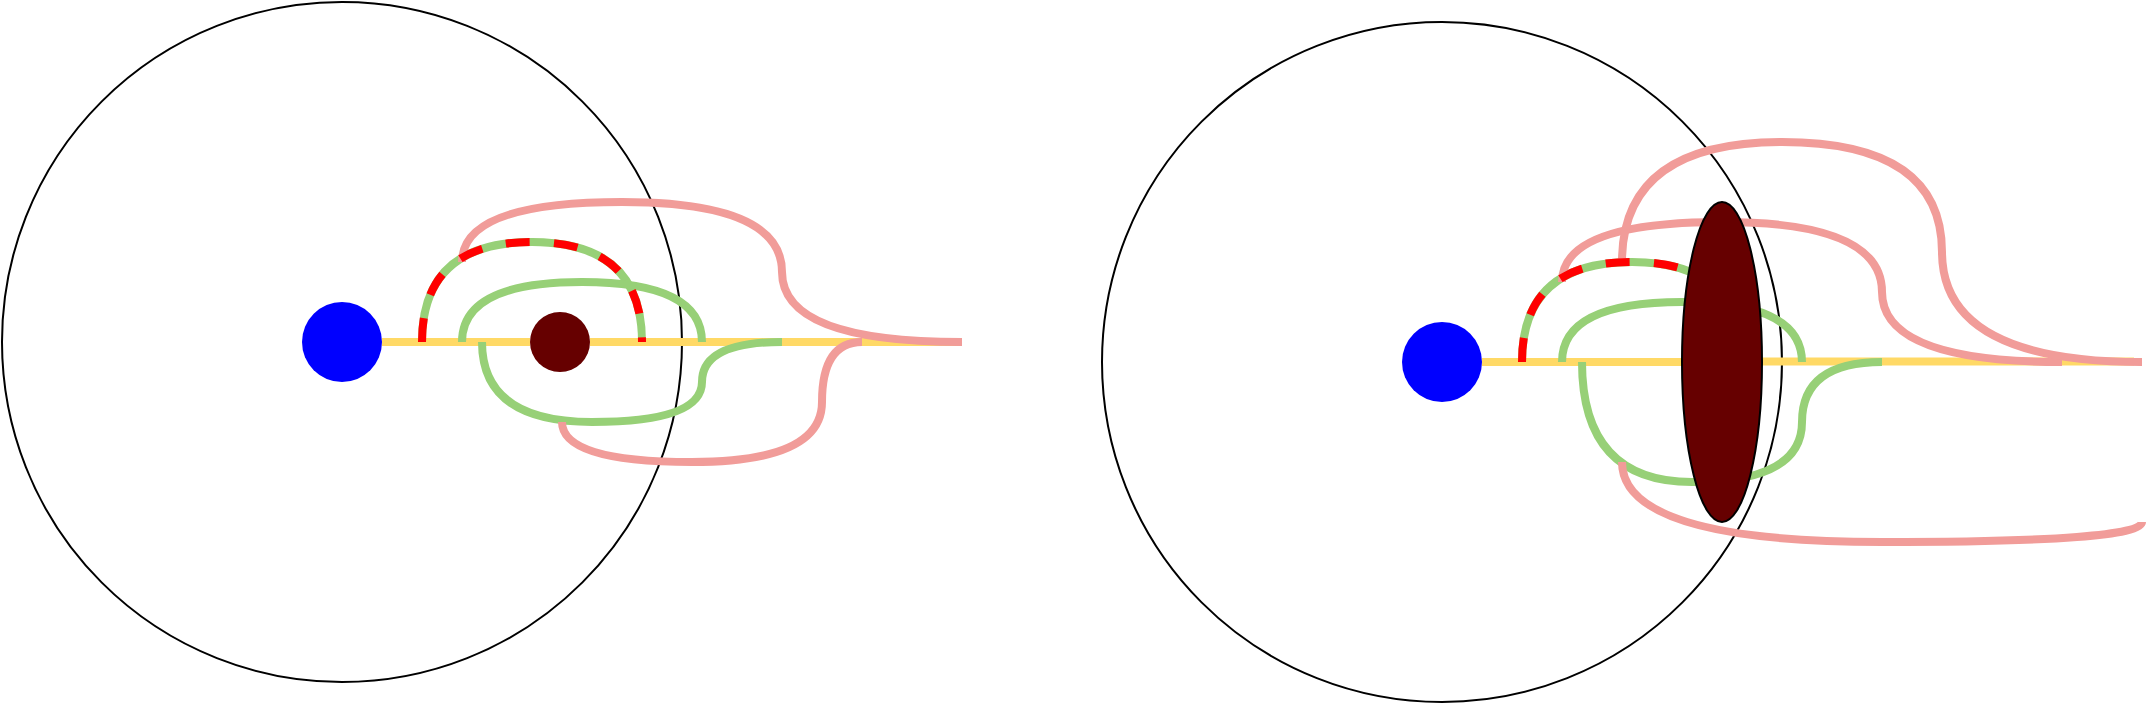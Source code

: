 <mxfile version="14.2.3" type="github">
  <diagram id="FlK4J6WwxJ2WjzU4vEBI" name="Page-1">
    <mxGraphModel dx="774" dy="407" grid="1" gridSize="10" guides="1" tooltips="1" connect="1" arrows="1" fold="1" page="1" pageScale="1" pageWidth="827" pageHeight="1169" math="0" shadow="0">
      <root>
        <mxCell id="0" />
        <mxCell id="1" parent="0" />
        <mxCell id="hR9oHIy5tYnhNsFnhPHk-2" value="" style="ellipse;whiteSpace=wrap;html=1;aspect=fixed;" vertex="1" parent="1">
          <mxGeometry x="150" y="190" width="340" height="340" as="geometry" />
        </mxCell>
        <mxCell id="hR9oHIy5tYnhNsFnhPHk-3" value="" style="ellipse;whiteSpace=wrap;html=1;aspect=fixed;fillColor=#0000FF;strokeColor=none;" vertex="1" parent="1">
          <mxGeometry x="300" y="340" width="40" height="40" as="geometry" />
        </mxCell>
        <mxCell id="hR9oHIy5tYnhNsFnhPHk-4" value="" style="endArrow=none;html=1;exitX=1;exitY=0.5;exitDx=0;exitDy=0;strokeColor=#FFD966;strokeWidth=4;" edge="1" parent="1" source="hR9oHIy5tYnhNsFnhPHk-5">
          <mxGeometry width="50" height="50" relative="1" as="geometry">
            <mxPoint x="390" y="390" as="sourcePoint" />
            <mxPoint x="630" y="360" as="targetPoint" />
          </mxGeometry>
        </mxCell>
        <mxCell id="hR9oHIy5tYnhNsFnhPHk-5" value="" style="ellipse;whiteSpace=wrap;html=1;aspect=fixed;strokeColor=none;fillColor=#660000;" vertex="1" parent="1">
          <mxGeometry x="414" y="345" width="30" height="30" as="geometry" />
        </mxCell>
        <mxCell id="hR9oHIy5tYnhNsFnhPHk-6" value="" style="endArrow=none;html=1;exitX=1;exitY=0.5;exitDx=0;exitDy=0;strokeColor=#FFD966;strokeWidth=4;" edge="1" parent="1" source="hR9oHIy5tYnhNsFnhPHk-3" target="hR9oHIy5tYnhNsFnhPHk-5">
          <mxGeometry width="50" height="50" relative="1" as="geometry">
            <mxPoint x="340" y="360" as="sourcePoint" />
            <mxPoint x="630" y="360" as="targetPoint" />
          </mxGeometry>
        </mxCell>
        <mxCell id="hR9oHIy5tYnhNsFnhPHk-9" value="" style="endArrow=none;html=1;strokeWidth=4;edgeStyle=orthogonalEdgeStyle;curved=1;strokeColor=#97D077;" edge="1" parent="1">
          <mxGeometry width="50" height="50" relative="1" as="geometry">
            <mxPoint x="360" y="360" as="sourcePoint" />
            <mxPoint x="470" y="360" as="targetPoint" />
            <Array as="points">
              <mxPoint x="360" y="310" />
              <mxPoint x="470" y="310" />
            </Array>
          </mxGeometry>
        </mxCell>
        <mxCell id="hR9oHIy5tYnhNsFnhPHk-11" value="" style="endArrow=none;html=1;strokeColor=#97D077;strokeWidth=4;edgeStyle=orthogonalEdgeStyle;curved=1;" edge="1" parent="1">
          <mxGeometry width="50" height="50" relative="1" as="geometry">
            <mxPoint x="390" y="360" as="sourcePoint" />
            <mxPoint x="540" y="360" as="targetPoint" />
            <Array as="points">
              <mxPoint x="390" y="400" />
              <mxPoint x="500" y="400" />
              <mxPoint x="500" y="360" />
            </Array>
          </mxGeometry>
        </mxCell>
        <mxCell id="hR9oHIy5tYnhNsFnhPHk-12" value="" style="endArrow=none;html=1;strokeWidth=4;strokeColor=#F19C99;edgeStyle=orthogonalEdgeStyle;curved=1;" edge="1" parent="1">
          <mxGeometry width="50" height="50" relative="1" as="geometry">
            <mxPoint x="380" y="320" as="sourcePoint" />
            <mxPoint x="630" y="360" as="targetPoint" />
            <Array as="points">
              <mxPoint x="380" y="290" />
              <mxPoint x="540" y="290" />
              <mxPoint x="540" y="360" />
            </Array>
          </mxGeometry>
        </mxCell>
        <mxCell id="hR9oHIy5tYnhNsFnhPHk-13" value="" style="endArrow=none;html=1;strokeColor=#F19C99;strokeWidth=4;edgeStyle=orthogonalEdgeStyle;curved=1;" edge="1" parent="1">
          <mxGeometry width="50" height="50" relative="1" as="geometry">
            <mxPoint x="430" y="400" as="sourcePoint" />
            <mxPoint x="580" y="360" as="targetPoint" />
            <Array as="points">
              <mxPoint x="430" y="420" />
              <mxPoint x="560" y="420" />
            </Array>
          </mxGeometry>
        </mxCell>
        <mxCell id="hR9oHIy5tYnhNsFnhPHk-14" value="" style="endArrow=none;html=1;strokeWidth=4;edgeStyle=orthogonalEdgeStyle;curved=1;strokeColor=#97D077;" edge="1" parent="1">
          <mxGeometry width="50" height="50" relative="1" as="geometry">
            <mxPoint x="380" y="360" as="sourcePoint" />
            <mxPoint x="500" y="360" as="targetPoint" />
            <Array as="points">
              <mxPoint x="380" y="330" />
              <mxPoint x="500" y="330" />
            </Array>
          </mxGeometry>
        </mxCell>
        <mxCell id="hR9oHIy5tYnhNsFnhPHk-15" value="" style="endArrow=none;html=1;strokeWidth=4;edgeStyle=orthogonalEdgeStyle;curved=1;dashed=1;strokeColor=#FF0000;" edge="1" parent="1">
          <mxGeometry width="50" height="50" relative="1" as="geometry">
            <mxPoint x="360" y="360" as="sourcePoint" />
            <mxPoint x="470" y="360" as="targetPoint" />
            <Array as="points">
              <mxPoint x="360" y="310" />
              <mxPoint x="470" y="310" />
            </Array>
          </mxGeometry>
        </mxCell>
        <mxCell id="hR9oHIy5tYnhNsFnhPHk-16" value="" style="ellipse;whiteSpace=wrap;html=1;aspect=fixed;" vertex="1" parent="1">
          <mxGeometry x="700" y="200" width="340" height="340" as="geometry" />
        </mxCell>
        <mxCell id="hR9oHIy5tYnhNsFnhPHk-17" value="" style="ellipse;whiteSpace=wrap;html=1;aspect=fixed;fillColor=#0000FF;strokeColor=none;" vertex="1" parent="1">
          <mxGeometry x="850" y="350" width="40" height="40" as="geometry" />
        </mxCell>
        <mxCell id="hR9oHIy5tYnhNsFnhPHk-18" value="" style="endArrow=none;html=1;exitX=1;exitY=0.5;exitDx=0;exitDy=0;strokeColor=#FFD966;strokeWidth=4;" edge="1" parent="1">
          <mxGeometry width="50" height="50" relative="1" as="geometry">
            <mxPoint x="1030.0" y="369.71" as="sourcePoint" />
            <mxPoint x="1216" y="369.71" as="targetPoint" />
          </mxGeometry>
        </mxCell>
        <mxCell id="hR9oHIy5tYnhNsFnhPHk-20" value="" style="endArrow=none;html=1;exitX=1;exitY=0.5;exitDx=0;exitDy=0;strokeColor=#FFD966;strokeWidth=4;entryX=0;entryY=0.5;entryDx=0;entryDy=0;" edge="1" parent="1" source="hR9oHIy5tYnhNsFnhPHk-17" target="hR9oHIy5tYnhNsFnhPHk-27">
          <mxGeometry width="50" height="50" relative="1" as="geometry">
            <mxPoint x="890" y="370" as="sourcePoint" />
            <mxPoint x="964.0" y="370" as="targetPoint" />
          </mxGeometry>
        </mxCell>
        <mxCell id="hR9oHIy5tYnhNsFnhPHk-21" value="" style="endArrow=none;html=1;strokeWidth=4;edgeStyle=orthogonalEdgeStyle;curved=1;strokeColor=#97D077;" edge="1" parent="1">
          <mxGeometry width="50" height="50" relative="1" as="geometry">
            <mxPoint x="910" y="370" as="sourcePoint" />
            <mxPoint x="1020" y="370" as="targetPoint" />
            <Array as="points">
              <mxPoint x="910" y="320" />
              <mxPoint x="1020" y="320" />
            </Array>
          </mxGeometry>
        </mxCell>
        <mxCell id="hR9oHIy5tYnhNsFnhPHk-22" value="" style="endArrow=none;html=1;strokeColor=#97D077;strokeWidth=4;edgeStyle=orthogonalEdgeStyle;curved=1;" edge="1" parent="1">
          <mxGeometry width="50" height="50" relative="1" as="geometry">
            <mxPoint x="940" y="370" as="sourcePoint" />
            <mxPoint x="1090" y="370" as="targetPoint" />
            <Array as="points">
              <mxPoint x="940" y="430" />
              <mxPoint x="1050" y="430" />
              <mxPoint x="1050" y="370" />
            </Array>
          </mxGeometry>
        </mxCell>
        <mxCell id="hR9oHIy5tYnhNsFnhPHk-23" value="" style="endArrow=none;html=1;strokeWidth=4;strokeColor=#F19C99;edgeStyle=orthogonalEdgeStyle;curved=1;" edge="1" parent="1">
          <mxGeometry width="50" height="50" relative="1" as="geometry">
            <mxPoint x="930" y="330" as="sourcePoint" />
            <mxPoint x="1180" y="370" as="targetPoint" />
            <Array as="points">
              <mxPoint x="930" y="300" />
              <mxPoint x="1090" y="300" />
              <mxPoint x="1090" y="370" />
            </Array>
          </mxGeometry>
        </mxCell>
        <mxCell id="hR9oHIy5tYnhNsFnhPHk-25" value="" style="endArrow=none;html=1;strokeWidth=4;edgeStyle=orthogonalEdgeStyle;curved=1;strokeColor=#97D077;" edge="1" parent="1">
          <mxGeometry width="50" height="50" relative="1" as="geometry">
            <mxPoint x="930" y="370" as="sourcePoint" />
            <mxPoint x="1050" y="370" as="targetPoint" />
            <Array as="points">
              <mxPoint x="930" y="340" />
              <mxPoint x="1050" y="340" />
            </Array>
          </mxGeometry>
        </mxCell>
        <mxCell id="hR9oHIy5tYnhNsFnhPHk-29" value="" style="endArrow=none;html=1;strokeWidth=4;strokeColor=#F19C99;edgeStyle=orthogonalEdgeStyle;curved=1;" edge="1" parent="1">
          <mxGeometry width="50" height="50" relative="1" as="geometry">
            <mxPoint x="960" y="319.97" as="sourcePoint" />
            <mxPoint x="1220" y="370" as="targetPoint" />
            <Array as="points">
              <mxPoint x="960" y="260" />
              <mxPoint x="1120" y="260" />
              <mxPoint x="1120" y="370" />
            </Array>
          </mxGeometry>
        </mxCell>
        <mxCell id="hR9oHIy5tYnhNsFnhPHk-30" value="" style="endArrow=none;html=1;strokeWidth=4;edgeStyle=orthogonalEdgeStyle;curved=1;strokeColor=#FF0000;dashed=1;" edge="1" parent="1">
          <mxGeometry width="50" height="50" relative="1" as="geometry">
            <mxPoint x="910" y="369.97" as="sourcePoint" />
            <mxPoint x="1020" y="369.97" as="targetPoint" />
            <Array as="points">
              <mxPoint x="910" y="319.97" />
              <mxPoint x="1020" y="319.97" />
            </Array>
          </mxGeometry>
        </mxCell>
        <mxCell id="hR9oHIy5tYnhNsFnhPHk-27" value="" style="ellipse;whiteSpace=wrap;html=1;fillColor=#660000;" vertex="1" parent="1">
          <mxGeometry x="990" y="290" width="40" height="160" as="geometry" />
        </mxCell>
        <mxCell id="hR9oHIy5tYnhNsFnhPHk-31" value="" style="endArrow=none;html=1;strokeWidth=4;strokeColor=#F19C99;edgeStyle=orthogonalEdgeStyle;curved=1;" edge="1" parent="1">
          <mxGeometry width="50" height="50" relative="1" as="geometry">
            <mxPoint x="960" y="420" as="sourcePoint" />
            <mxPoint x="1220" y="450" as="targetPoint" />
            <Array as="points">
              <mxPoint x="960" y="460" />
              <mxPoint x="1220" y="460" />
            </Array>
          </mxGeometry>
        </mxCell>
      </root>
    </mxGraphModel>
  </diagram>
</mxfile>
